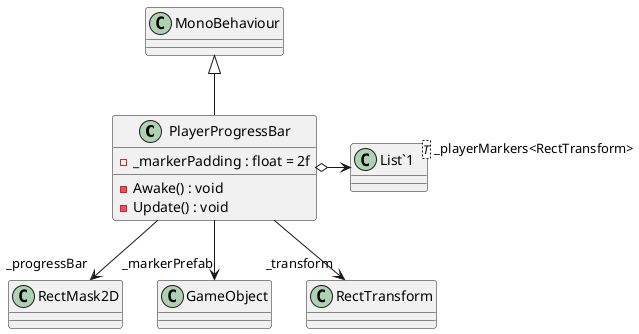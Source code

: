 @startuml
class PlayerProgressBar {
    - _markerPadding : float = 2f
    - Awake() : void
    - Update() : void
}
class "List`1"<T> {
}
MonoBehaviour <|-- PlayerProgressBar
PlayerProgressBar --> "_progressBar" RectMask2D
PlayerProgressBar --> "_markerPrefab" GameObject
PlayerProgressBar --> "_transform" RectTransform
PlayerProgressBar o-> "_playerMarkers<RectTransform>" "List`1"
@enduml

